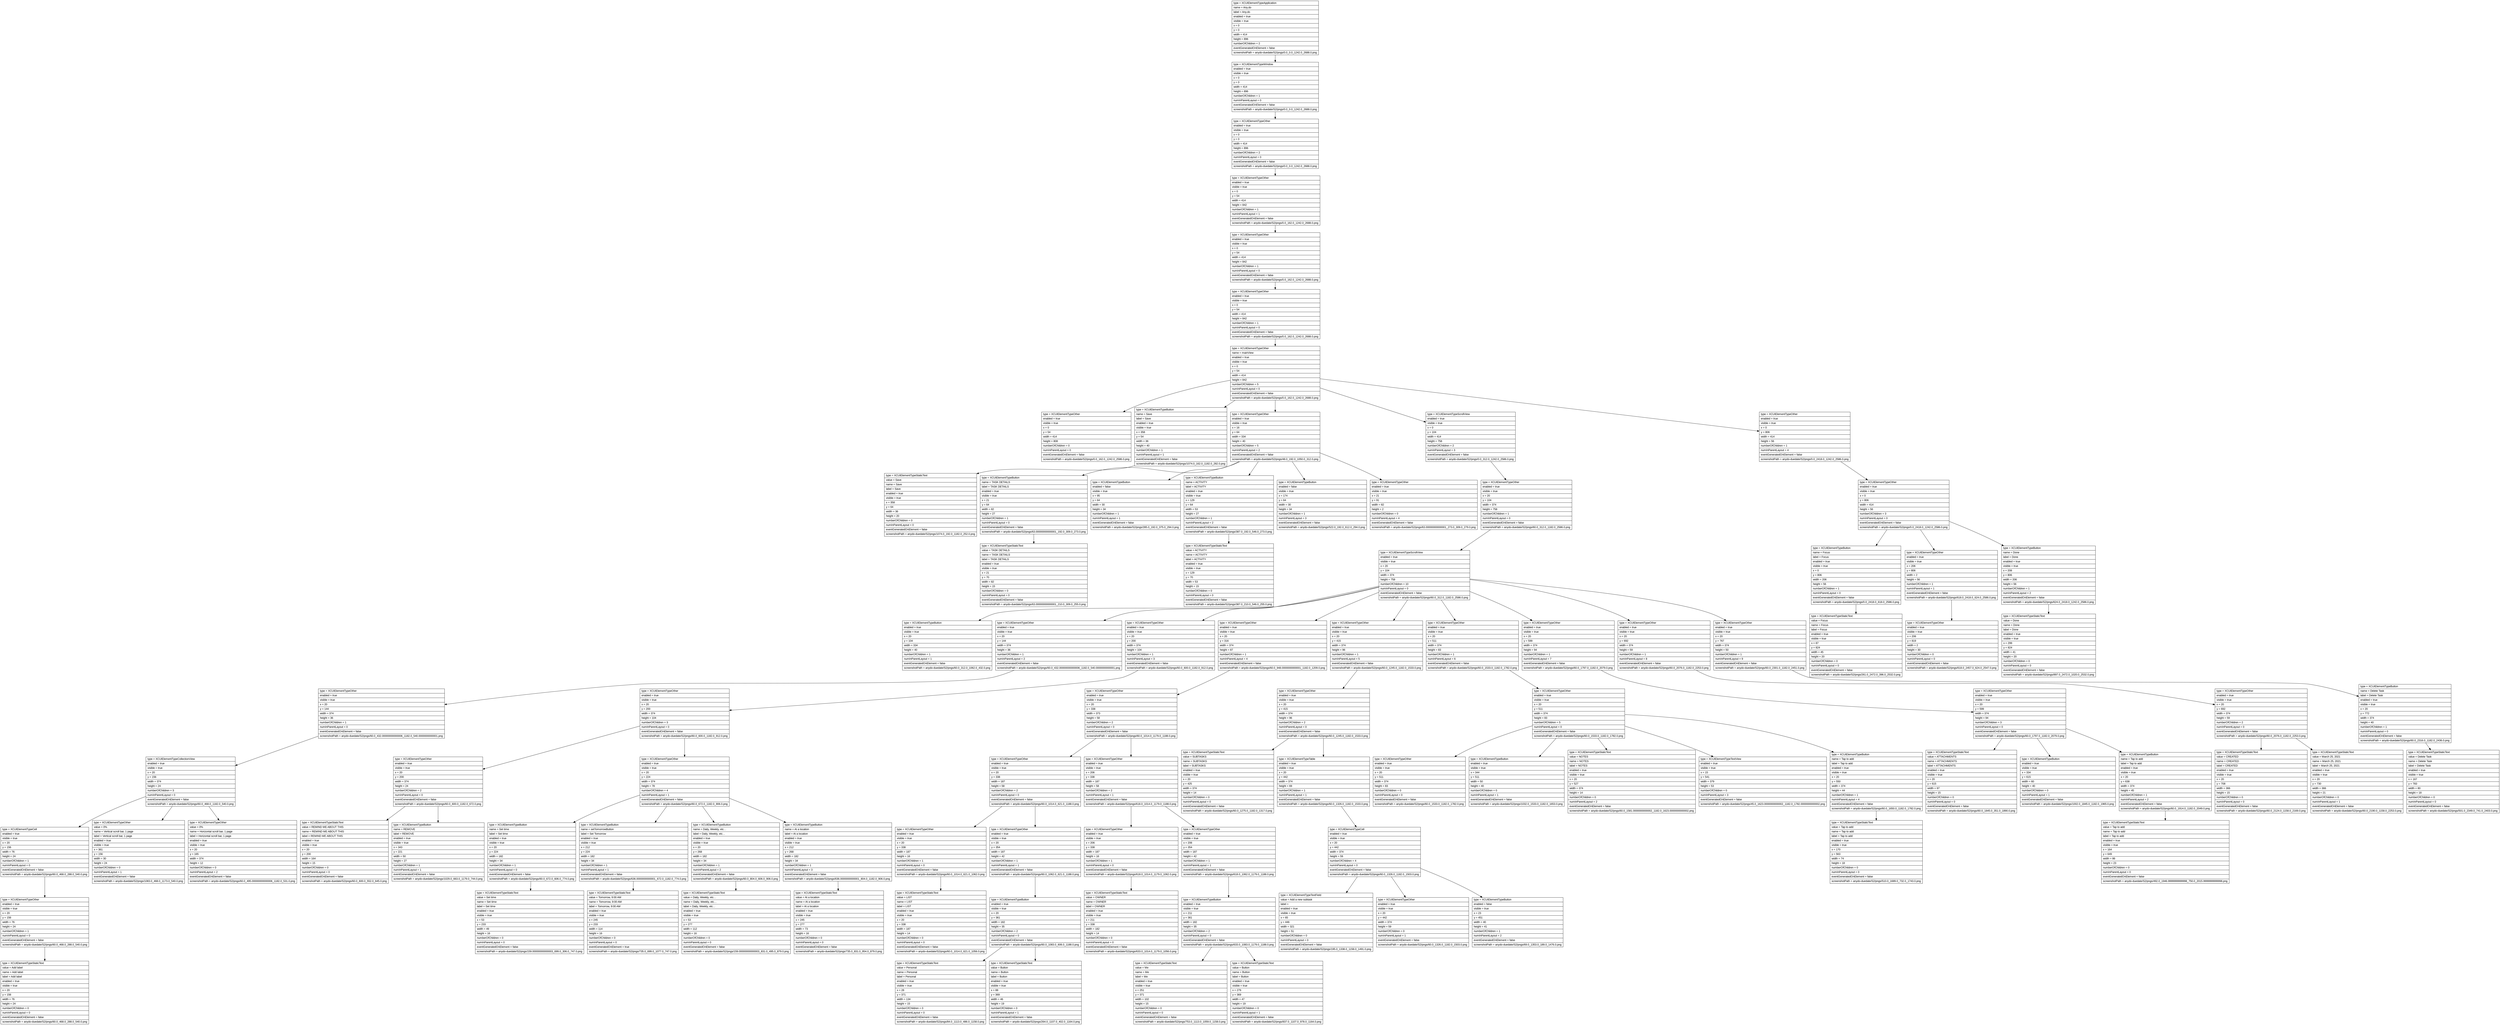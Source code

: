 digraph Layout {

	node [shape=record fontname=Arial];

	0	[label="{type = XCUIElementTypeApplication\l|name = Any.do\l|label = Any.do\l|enabled = true\l|visible = true\l|x = 0\l|y = 0\l|width = 414\l|height = 896\l|numberOfChildren = 2\l|eventGeneratedOnElement = false \l|screenshotPath = anydo-duedate/S2/pngs/0.0_0.0_1242.0_2688.0.png\l}"]
	1	[label="{type = XCUIElementTypeWindow\l|enabled = true\l|visible = true\l|x = 0\l|y = 0\l|width = 414\l|height = 896\l|numberOfChildren = 1\l|numInParentLayout = 0\l|eventGeneratedOnElement = false \l|screenshotPath = anydo-duedate/S2/pngs/0.0_0.0_1242.0_2688.0.png\l}"]
	2	[label="{type = XCUIElementTypeOther\l|enabled = true\l|visible = true\l|x = 0\l|y = 0\l|width = 414\l|height = 896\l|numberOfChildren = 2\l|numInParentLayout = 0\l|eventGeneratedOnElement = false \l|screenshotPath = anydo-duedate/S2/pngs/0.0_0.0_1242.0_2688.0.png\l}"]
	3	[label="{type = XCUIElementTypeOther\l|enabled = true\l|visible = true\l|x = 0\l|y = 54\l|width = 414\l|height = 842\l|numberOfChildren = 1\l|numInParentLayout = 1\l|eventGeneratedOnElement = false \l|screenshotPath = anydo-duedate/S2/pngs/0.0_162.0_1242.0_2688.0.png\l}"]
	4	[label="{type = XCUIElementTypeOther\l|enabled = true\l|visible = true\l|x = 0\l|y = 54\l|width = 414\l|height = 842\l|numberOfChildren = 1\l|numInParentLayout = 0\l|eventGeneratedOnElement = false \l|screenshotPath = anydo-duedate/S2/pngs/0.0_162.0_1242.0_2688.0.png\l}"]
	5	[label="{type = XCUIElementTypeOther\l|enabled = true\l|visible = true\l|x = 0\l|y = 54\l|width = 414\l|height = 842\l|numberOfChildren = 1\l|numInParentLayout = 0\l|eventGeneratedOnElement = false \l|screenshotPath = anydo-duedate/S2/pngs/0.0_162.0_1242.0_2688.0.png\l}"]
	6	[label="{type = XCUIElementTypeOther\l|name = mainView\l|enabled = true\l|visible = true\l|x = 0\l|y = 54\l|width = 414\l|height = 842\l|numberOfChildren = 5\l|numInParentLayout = 0\l|eventGeneratedOnElement = false \l|screenshotPath = anydo-duedate/S2/pngs/0.0_162.0_1242.0_2688.0.png\l}"]
	7	[label="{type = XCUIElementTypeOther\l|enabled = true\l|visible = true\l|x = 0\l|y = 54\l|width = 414\l|height = 808\l|numberOfChildren = 0\l|numInParentLayout = 0\l|eventGeneratedOnElement = false \l|screenshotPath = anydo-duedate/S2/pngs/0.0_162.0_1242.0_2586.0.png\l}"]
	8	[label="{type = XCUIElementTypeButton\l|name = Save\l|label = Save\l|enabled = true\l|visible = true\l|x = 358\l|y = 54\l|width = 36\l|height = 40\l|numberOfChildren = 1\l|numInParentLayout = 1\l|eventGeneratedOnElement = false \l|screenshotPath = anydo-duedate/S2/pngs/1074.0_162.0_1182.0_282.0.png\l}"]
	9	[label="{type = XCUIElementTypeOther\l|enabled = true\l|visible = true\l|x = 16\l|y = 64\l|width = 334\l|height = 40\l|numberOfChildren = 5\l|numInParentLayout = 2\l|eventGeneratedOnElement = false \l|screenshotPath = anydo-duedate/S2/pngs/48.0_192.0_1050.0_312.0.png\l}"]
	10	[label="{type = XCUIElementTypeScrollView\l|enabled = true\l|visible = true\l|x = 0\l|y = 104\l|width = 414\l|height = 758\l|numberOfChildren = 2\l|numInParentLayout = 3\l|eventGeneratedOnElement = false \l|screenshotPath = anydo-duedate/S2/pngs/0.0_312.0_1242.0_2586.0.png\l}"]
	11	[label="{type = XCUIElementTypeOther\l|enabled = true\l|visible = true\l|x = 0\l|y = 806\l|width = 414\l|height = 56\l|numberOfChildren = 1\l|numInParentLayout = 4\l|eventGeneratedOnElement = false \l|screenshotPath = anydo-duedate/S2/pngs/0.0_2418.0_1242.0_2586.0.png\l}"]
	12	[label="{type = XCUIElementTypeStaticText\l|value = Save\l|name = Save\l|label = Save\l|enabled = true\l|visible = true\l|x = 358\l|y = 64\l|width = 36\l|height = 20\l|numberOfChildren = 0\l|numInParentLayout = 0\l|eventGeneratedOnElement = false \l|screenshotPath = anydo-duedate/S2/pngs/1074.0_192.0_1182.0_252.0.png\l}"]
	13	[label="{type = XCUIElementTypeButton\l|name = TASK DETAILS\l|label = TASK DETAILS\l|enabled = true\l|visible = true\l|x = 21\l|y = 64\l|width = 82\l|height = 27\l|numberOfChildren = 1\l|numInParentLayout = 0\l|eventGeneratedOnElement = false \l|screenshotPath = anydo-duedate/S2/pngs/63.00000000000001_192.0_309.0_273.0.png\l}"]
	14	[label="{type = XCUIElementTypeButton\l|enabled = false\l|visible = true\l|x = 95\l|y = 64\l|width = 30\l|height = 34\l|numberOfChildren = 1\l|numInParentLayout = 1\l|eventGeneratedOnElement = false \l|screenshotPath = anydo-duedate/S2/pngs/285.0_192.0_375.0_294.0.png\l}"]
	15	[label="{type = XCUIElementTypeButton\l|name = ACTIVITY\l|label = ACTIVITY\l|enabled = true\l|visible = true\l|x = 129\l|y = 64\l|width = 53\l|height = 27\l|numberOfChildren = 1\l|numInParentLayout = 2\l|eventGeneratedOnElement = false \l|screenshotPath = anydo-duedate/S2/pngs/387.0_192.0_546.0_273.0.png\l}"]
	16	[label="{type = XCUIElementTypeButton\l|enabled = false\l|visible = true\l|x = 174\l|y = 64\l|width = 30\l|height = 34\l|numberOfChildren = 1\l|numInParentLayout = 3\l|eventGeneratedOnElement = false \l|screenshotPath = anydo-duedate/S2/pngs/522.0_192.0_612.0_294.0.png\l}"]
	17	[label="{type = XCUIElementTypeOther\l|enabled = true\l|visible = true\l|x = 21\l|y = 91\l|width = 82\l|height = 2\l|numberOfChildren = 0\l|numInParentLayout = 4\l|eventGeneratedOnElement = false \l|screenshotPath = anydo-duedate/S2/pngs/63.00000000000001_273.0_309.0_279.0.png\l}"]
	18	[label="{type = XCUIElementTypeOther\l|enabled = true\l|visible = true\l|x = 20\l|y = 104\l|width = 374\l|height = 758\l|numberOfChildren = 1\l|numInParentLayout = 0\l|eventGeneratedOnElement = false \l|screenshotPath = anydo-duedate/S2/pngs/60.0_312.0_1182.0_2586.0.png\l}"]
	19	[label="{type = XCUIElementTypeOther\l|enabled = true\l|visible = true\l|x = 0\l|y = 806\l|width = 414\l|height = 56\l|numberOfChildren = 3\l|numInParentLayout = 0\l|eventGeneratedOnElement = false \l|screenshotPath = anydo-duedate/S2/pngs/0.0_2418.0_1242.0_2586.0.png\l}"]
	20	[label="{type = XCUIElementTypeStaticText\l|value = TASK DETAILS\l|name = TASK DETAILS\l|label = TASK DETAILS\l|enabled = true\l|visible = true\l|x = 21\l|y = 70\l|width = 82\l|height = 15\l|numberOfChildren = 0\l|numInParentLayout = 0\l|eventGeneratedOnElement = false \l|screenshotPath = anydo-duedate/S2/pngs/63.00000000000001_210.0_309.0_255.0.png\l}"]
	21	[label="{type = XCUIElementTypeStaticText\l|value = ACTIVITY\l|name = ACTIVITY\l|label = ACTIVITY\l|enabled = true\l|visible = true\l|x = 129\l|y = 70\l|width = 53\l|height = 15\l|numberOfChildren = 0\l|numInParentLayout = 0\l|eventGeneratedOnElement = false \l|screenshotPath = anydo-duedate/S2/pngs/387.0_210.0_546.0_255.0.png\l}"]
	22	[label="{type = XCUIElementTypeScrollView\l|enabled = true\l|visible = true\l|x = 20\l|y = 104\l|width = 374\l|height = 758\l|numberOfChildren = 10\l|numInParentLayout = 0\l|eventGeneratedOnElement = false \l|screenshotPath = anydo-duedate/S2/pngs/60.0_312.0_1182.0_2586.0.png\l}"]
	23	[label="{type = XCUIElementTypeButton\l|name = Focus\l|label = Focus\l|enabled = true\l|visible = true\l|x = 0\l|y = 806\l|width = 206\l|height = 56\l|numberOfChildren = 1\l|numInParentLayout = 0\l|eventGeneratedOnElement = false \l|screenshotPath = anydo-duedate/S2/pngs/0.0_2418.0_618.0_2586.0.png\l}"]
	24	[label="{type = XCUIElementTypeOther\l|enabled = true\l|visible = true\l|x = 206\l|y = 806\l|width = 2\l|height = 56\l|numberOfChildren = 1\l|numInParentLayout = 1\l|eventGeneratedOnElement = false \l|screenshotPath = anydo-duedate/S2/pngs/618.0_2418.0_624.0_2586.0.png\l}"]
	25	[label="{type = XCUIElementTypeButton\l|name = Done\l|label = Done\l|enabled = true\l|visible = true\l|x = 208\l|y = 806\l|width = 206\l|height = 56\l|numberOfChildren = 1\l|numInParentLayout = 2\l|eventGeneratedOnElement = false \l|screenshotPath = anydo-duedate/S2/pngs/624.0_2418.0_1242.0_2586.0.png\l}"]
	26	[label="{type = XCUIElementTypeButton\l|enabled = true\l|visible = true\l|x = 20\l|y = 104\l|width = 334\l|height = 40\l|numberOfChildren = 1\l|numInParentLayout = 1\l|eventGeneratedOnElement = false \l|screenshotPath = anydo-duedate/S2/pngs/60.0_312.0_1062.0_432.0.png\l}"]
	27	[label="{type = XCUIElementTypeOther\l|enabled = true\l|visible = true\l|x = 20\l|y = 144\l|width = 374\l|height = 36\l|numberOfChildren = 1\l|numInParentLayout = 2\l|eventGeneratedOnElement = false \l|screenshotPath = anydo-duedate/S2/pngs/60.0_432.00000000000006_1182.0_540.0000000000001.png\l}"]
	28	[label="{type = XCUIElementTypeOther\l|enabled = true\l|visible = true\l|x = 20\l|y = 200\l|width = 374\l|height = 104\l|numberOfChildren = 1\l|numInParentLayout = 3\l|eventGeneratedOnElement = false \l|screenshotPath = anydo-duedate/S2/pngs/60.0_600.0_1182.0_912.0.png\l}"]
	29	[label="{type = XCUIElementTypeOther\l|enabled = true\l|visible = true\l|x = 20\l|y = 316\l|width = 374\l|height = 87\l|numberOfChildren = 1\l|numInParentLayout = 4\l|eventGeneratedOnElement = false \l|screenshotPath = anydo-duedate/S2/pngs/60.0_948.0000000000001_1182.0_1209.0.png\l}"]
	30	[label="{type = XCUIElementTypeOther\l|enabled = true\l|visible = true\l|x = 20\l|y = 415\l|width = 374\l|height = 96\l|numberOfChildren = 1\l|numInParentLayout = 5\l|eventGeneratedOnElement = false \l|screenshotPath = anydo-duedate/S2/pngs/60.0_1245.0_1182.0_1533.0.png\l}"]
	31	[label="{type = XCUIElementTypeOther\l|enabled = true\l|visible = true\l|x = 20\l|y = 511\l|width = 374\l|height = 83\l|numberOfChildren = 1\l|numInParentLayout = 6\l|eventGeneratedOnElement = false \l|screenshotPath = anydo-duedate/S2/pngs/60.0_1533.0_1182.0_1782.0.png\l}"]
	32	[label="{type = XCUIElementTypeOther\l|enabled = true\l|visible = true\l|x = 20\l|y = 599\l|width = 374\l|height = 94\l|numberOfChildren = 1\l|numInParentLayout = 7\l|eventGeneratedOnElement = false \l|screenshotPath = anydo-duedate/S2/pngs/60.0_1797.0_1182.0_2079.0.png\l}"]
	33	[label="{type = XCUIElementTypeOther\l|enabled = true\l|visible = true\l|x = 20\l|y = 692\l|width = 374\l|height = 59\l|numberOfChildren = 1\l|numInParentLayout = 8\l|eventGeneratedOnElement = false \l|screenshotPath = anydo-duedate/S2/pngs/60.0_2076.0_1182.0_2253.0.png\l}"]
	34	[label="{type = XCUIElementTypeOther\l|enabled = true\l|visible = true\l|x = 20\l|y = 767\l|width = 374\l|height = 50\l|numberOfChildren = 1\l|numInParentLayout = 9\l|eventGeneratedOnElement = false \l|screenshotPath = anydo-duedate/S2/pngs/60.0_2301.0_1182.0_2451.0.png\l}"]
	35	[label="{type = XCUIElementTypeStaticText\l|value = Focus\l|name = Focus\l|label = Focus\l|enabled = true\l|visible = true\l|x = 87\l|y = 824\l|width = 45\l|height = 20\l|numberOfChildren = 0\l|numInParentLayout = 0\l|eventGeneratedOnElement = false \l|screenshotPath = anydo-duedate/S2/pngs/261.0_2472.0_396.0_2532.0.png\l}"]
	36	[label="{type = XCUIElementTypeOther\l|enabled = true\l|visible = true\l|x = 206\l|y = 819\l|width = 2\l|height = 30\l|numberOfChildren = 0\l|numInParentLayout = 0\l|eventGeneratedOnElement = false \l|screenshotPath = anydo-duedate/S2/pngs/618.0_2457.0_624.0_2547.0.png\l}"]
	37	[label="{type = XCUIElementTypeStaticText\l|value = Done\l|name = Done\l|label = Done\l|enabled = true\l|visible = true\l|x = 299\l|y = 824\l|width = 41\l|height = 20\l|numberOfChildren = 0\l|numInParentLayout = 0\l|eventGeneratedOnElement = false \l|screenshotPath = anydo-duedate/S2/pngs/897.0_2472.0_1020.0_2532.0.png\l}"]
	38	[label="{type = XCUIElementTypeOther\l|enabled = true\l|visible = true\l|x = 20\l|y = 144\l|width = 374\l|height = 36\l|numberOfChildren = 1\l|numInParentLayout = 0\l|eventGeneratedOnElement = false \l|screenshotPath = anydo-duedate/S2/pngs/60.0_432.00000000000006_1182.0_540.0000000000001.png\l}"]
	39	[label="{type = XCUIElementTypeOther\l|enabled = true\l|visible = true\l|x = 20\l|y = 200\l|width = 374\l|height = 104\l|numberOfChildren = 3\l|numInParentLayout = 0\l|eventGeneratedOnElement = false \l|screenshotPath = anydo-duedate/S2/pngs/60.0_600.0_1182.0_912.0.png\l}"]
	40	[label="{type = XCUIElementTypeOther\l|enabled = true\l|visible = true\l|x = 20\l|y = 338\l|width = 373\l|height = 58\l|numberOfChildren = 2\l|numInParentLayout = 0\l|eventGeneratedOnElement = false \l|screenshotPath = anydo-duedate/S2/pngs/60.0_1014.0_1179.0_1188.0.png\l}"]
	41	[label="{type = XCUIElementTypeOther\l|enabled = true\l|visible = true\l|x = 20\l|y = 415\l|width = 374\l|height = 96\l|numberOfChildren = 2\l|numInParentLayout = 0\l|eventGeneratedOnElement = false \l|screenshotPath = anydo-duedate/S2/pngs/60.0_1245.0_1182.0_1533.0.png\l}"]
	42	[label="{type = XCUIElementTypeOther\l|enabled = true\l|visible = true\l|x = 20\l|y = 511\l|width = 374\l|height = 83\l|numberOfChildren = 5\l|numInParentLayout = 0\l|eventGeneratedOnElement = false \l|screenshotPath = anydo-duedate/S2/pngs/60.0_1533.0_1182.0_1782.0.png\l}"]
	43	[label="{type = XCUIElementTypeOther\l|enabled = true\l|visible = true\l|x = 20\l|y = 599\l|width = 374\l|height = 94\l|numberOfChildren = 3\l|numInParentLayout = 0\l|eventGeneratedOnElement = false \l|screenshotPath = anydo-duedate/S2/pngs/60.0_1797.0_1182.0_2079.0.png\l}"]
	44	[label="{type = XCUIElementTypeOther\l|enabled = true\l|visible = true\l|x = 20\l|y = 692\l|width = 374\l|height = 59\l|numberOfChildren = 2\l|numInParentLayout = 0\l|eventGeneratedOnElement = false \l|screenshotPath = anydo-duedate/S2/pngs/60.0_2076.0_1182.0_2253.0.png\l}"]
	45	[label="{type = XCUIElementTypeButton\l|name = Delete Task\l|label = Delete Task\l|enabled = true\l|visible = true\l|x = 20\l|y = 772\l|width = 374\l|height = 40\l|numberOfChildren = 1\l|numInParentLayout = 0\l|eventGeneratedOnElement = false \l|screenshotPath = anydo-duedate/S2/pngs/60.0_2316.0_1182.0_2436.0.png\l}"]
	46	[label="{type = XCUIElementTypeCollectionView\l|enabled = true\l|visible = true\l|x = 20\l|y = 156\l|width = 374\l|height = 24\l|numberOfChildren = 3\l|numInParentLayout = 0\l|eventGeneratedOnElement = false \l|screenshotPath = anydo-duedate/S2/pngs/60.0_468.0_1182.0_540.0.png\l}"]
	47	[label="{type = XCUIElementTypeOther\l|enabled = true\l|visible = true\l|x = 20\l|y = 200\l|width = 374\l|height = 24\l|numberOfChildren = 2\l|numInParentLayout = 0\l|eventGeneratedOnElement = false \l|screenshotPath = anydo-duedate/S2/pngs/60.0_600.0_1182.0_672.0.png\l}"]
	48	[label="{type = XCUIElementTypeOther\l|enabled = true\l|visible = true\l|x = 20\l|y = 224\l|width = 374\l|height = 78\l|numberOfChildren = 4\l|numInParentLayout = 1\l|eventGeneratedOnElement = false \l|screenshotPath = anydo-duedate/S2/pngs/60.0_672.0_1182.0_906.0.png\l}"]
	49	[label="{type = XCUIElementTypeOther\l|enabled = true\l|visible = true\l|x = 20\l|y = 338\l|width = 187\l|height = 58\l|numberOfChildren = 2\l|numInParentLayout = 0\l|eventGeneratedOnElement = false \l|screenshotPath = anydo-duedate/S2/pngs/60.0_1014.0_621.0_1188.0.png\l}"]
	50	[label="{type = XCUIElementTypeOther\l|enabled = true\l|visible = true\l|x = 206\l|y = 338\l|width = 187\l|height = 58\l|numberOfChildren = 2\l|numInParentLayout = 1\l|eventGeneratedOnElement = false \l|screenshotPath = anydo-duedate/S2/pngs/618.0_1014.0_1179.0_1188.0.png\l}"]
	51	[label="{type = XCUIElementTypeStaticText\l|value = SUBTASKS\l|name = SUBTASKS\l|label = SUBTASKS\l|enabled = true\l|visible = true\l|x = 20\l|y = 425\l|width = 374\l|height = 14\l|numberOfChildren = 0\l|numInParentLayout = 0\l|eventGeneratedOnElement = false \l|screenshotPath = anydo-duedate/S2/pngs/60.0_1275.0_1182.0_1317.0.png\l}"]
	52	[label="{type = XCUIElementTypeTable\l|enabled = true\l|visible = true\l|x = 20\l|y = 442\l|width = 374\l|height = 69\l|numberOfChildren = 1\l|numInParentLayout = 1\l|eventGeneratedOnElement = false \l|screenshotPath = anydo-duedate/S2/pngs/60.0_1326.0_1182.0_1533.0.png\l}"]
	53	[label="{type = XCUIElementTypeOther\l|enabled = true\l|visible = true\l|x = 20\l|y = 511\l|width = 374\l|height = 83\l|numberOfChildren = 0\l|numInParentLayout = 0\l|eventGeneratedOnElement = false \l|screenshotPath = anydo-duedate/S2/pngs/60.0_1533.0_1182.0_1782.0.png\l}"]
	54	[label="{type = XCUIElementTypeButton\l|enabled = true\l|visible = true\l|x = 344\l|y = 511\l|width = 50\l|height = 40\l|numberOfChildren = 0\l|numInParentLayout = 1\l|eventGeneratedOnElement = false \l|screenshotPath = anydo-duedate/S2/pngs/1032.0_1533.0_1182.0_1653.0.png\l}"]
	55	[label="{type = XCUIElementTypeStaticText\l|value = NOTES\l|name = NOTES\l|label = NOTES\l|enabled = true\l|visible = true\l|x = 20\l|y = 527\l|width = 374\l|height = 14\l|numberOfChildren = 0\l|numInParentLayout = 2\l|eventGeneratedOnElement = false \l|screenshotPath = anydo-duedate/S2/pngs/60.0_1581.0000000000002_1182.0_1623.0000000000002.png\l}"]
	56	[label="{type = XCUIElementTypeTextView\l|enabled = true\l|visible = true\l|x = 15\l|y = 541\l|width = 379\l|height = 53\l|numberOfChildren = 0\l|numInParentLayout = 3\l|eventGeneratedOnElement = false \l|screenshotPath = anydo-duedate/S2/pngs/45.0_1623.0000000000002_1182.0_1782.0000000000002.png\l}"]
	57	[label="{type = XCUIElementTypeButton\l|name = Tap to add\l|label = Tap to add\l|enabled = true\l|visible = true\l|x = 20\l|y = 550\l|width = 374\l|height = 44\l|numberOfChildren = 1\l|numInParentLayout = 4\l|eventGeneratedOnElement = false \l|screenshotPath = anydo-duedate/S2/pngs/60.0_1650.0_1182.0_1782.0.png\l}"]
	58	[label="{type = XCUIElementTypeStaticText\l|value = ATTACHMENTS\l|name = ATTACHMENTS\l|label = ATTACHMENTS\l|enabled = true\l|visible = true\l|x = 20\l|y = 615\l|width = 97\l|height = 15\l|numberOfChildren = 0\l|numInParentLayout = 0\l|eventGeneratedOnElement = false \l|screenshotPath = anydo-duedate/S2/pngs/60.0_1845.0_351.0_1890.0.png\l}"]
	59	[label="{type = XCUIElementTypeButton\l|enabled = true\l|visible = true\l|x = 334\l|y = 615\l|width = 60\l|height = 40\l|numberOfChildren = 0\l|numInParentLayout = 1\l|eventGeneratedOnElement = false \l|screenshotPath = anydo-duedate/S2/pngs/1002.0_1845.0_1182.0_1965.0.png\l}"]
	60	[label="{type = XCUIElementTypeButton\l|name = Tap to add\l|label = Tap to add\l|enabled = true\l|visible = true\l|x = 20\l|y = 638\l|width = 374\l|height = 45\l|numberOfChildren = 1\l|numInParentLayout = 2\l|eventGeneratedOnElement = false \l|screenshotPath = anydo-duedate/S2/pngs/60.0_1914.0_1182.0_2049.0.png\l}"]
	61	[label="{type = XCUIElementTypeStaticText\l|value = CREATED\l|name = CREATED\l|label = CREATED\l|enabled = true\l|visible = true\l|x = 20\l|y = 708\l|width = 366\l|height = 15\l|numberOfChildren = 0\l|numInParentLayout = 0\l|eventGeneratedOnElement = false \l|screenshotPath = anydo-duedate/S2/pngs/60.0_2124.0_1158.0_2169.0.png\l}"]
	62	[label="{type = XCUIElementTypeStaticText\l|value = March 25, 2021\l|name = March 25, 2021\l|label = March 25, 2021\l|enabled = true\l|visible = true\l|x = 20\l|y = 730\l|width = 366\l|height = 21\l|numberOfChildren = 0\l|numInParentLayout = 1\l|eventGeneratedOnElement = false \l|screenshotPath = anydo-duedate/S2/pngs/60.0_2190.0_1158.0_2253.0.png\l}"]
	63	[label="{type = XCUIElementTypeStaticText\l|value = Delete Task\l|name = Delete Task\l|label = Delete Task\l|enabled = true\l|visible = true\l|x = 167\l|y = 783\l|width = 80\l|height = 18\l|numberOfChildren = 0\l|numInParentLayout = 0\l|eventGeneratedOnElement = false \l|screenshotPath = anydo-duedate/S2/pngs/501.0_2349.0_741.0_2403.0.png\l}"]
	64	[label="{type = XCUIElementTypeCell\l|enabled = true\l|visible = true\l|x = 20\l|y = 156\l|width = 76\l|height = 24\l|numberOfChildren = 1\l|numInParentLayout = 0\l|eventGeneratedOnElement = false \l|screenshotPath = anydo-duedate/S2/pngs/60.0_468.0_288.0_540.0.png\l}"]
	65	[label="{type = XCUIElementTypeOther\l|value = 0%\l|name = Vertical scroll bar, 1 page\l|label = Vertical scroll bar, 1 page\l|enabled = true\l|visible = true\l|x = 361\l|y = 156\l|width = 30\l|height = 24\l|numberOfChildren = 0\l|numInParentLayout = 1\l|eventGeneratedOnElement = false \l|screenshotPath = anydo-duedate/S2/pngs/1083.0_468.0_1173.0_540.0.png\l}"]
	66	[label="{type = XCUIElementTypeOther\l|value = 0%\l|name = Horizontal scroll bar, 1 page\l|label = Horizontal scroll bar, 1 page\l|enabled = true\l|visible = true\l|x = 20\l|y = 165\l|width = 374\l|height = 12\l|numberOfChildren = 0\l|numInParentLayout = 2\l|eventGeneratedOnElement = false \l|screenshotPath = anydo-duedate/S2/pngs/60.0_495.00000000000006_1182.0_531.0.png\l}"]
	67	[label="{type = XCUIElementTypeStaticText\l|value = REMIND ME ABOUT THIS\l|name = REMIND ME ABOUT THIS\l|label = REMIND ME ABOUT THIS\l|enabled = true\l|visible = true\l|x = 20\l|y = 200\l|width = 164\l|height = 15\l|numberOfChildren = 0\l|numInParentLayout = 0\l|eventGeneratedOnElement = false \l|screenshotPath = anydo-duedate/S2/pngs/60.0_600.0_552.0_645.0.png\l}"]
	68	[label="{type = XCUIElementTypeButton\l|name = REMOVE\l|label = REMOVE\l|enabled = true\l|visible = true\l|x = 343\l|y = 221\l|width = 50\l|height = 27\l|numberOfChildren = 1\l|numInParentLayout = 1\l|eventGeneratedOnElement = false \l|screenshotPath = anydo-duedate/S2/pngs/1029.0_663.0_1179.0_744.0.png\l}"]
	69	[label="{type = XCUIElementTypeButton\l|name = Set time\l|label = Set time\l|enabled = true\l|visible = true\l|x = 20\l|y = 224\l|width = 182\l|height = 34\l|numberOfChildren = 1\l|numInParentLayout = 0\l|eventGeneratedOnElement = false \l|screenshotPath = anydo-duedate/S2/pngs/60.0_672.0_606.0_774.0.png\l}"]
	70	[label="{type = XCUIElementTypeButton\l|name = setTomorrowButton\l|label = Set Tomorrow\l|enabled = true\l|visible = true\l|x = 212\l|y = 224\l|width = 182\l|height = 34\l|numberOfChildren = 1\l|numInParentLayout = 1\l|eventGeneratedOnElement = false \l|screenshotPath = anydo-duedate/S2/pngs/636.0000000000001_672.0_1182.0_774.0.png\l}"]
	71	[label="{type = XCUIElementTypeButton\l|name = Daily, Weekly, etc…\l|label = Daily, Weekly, etc…\l|enabled = true\l|visible = true\l|x = 20\l|y = 268\l|width = 182\l|height = 34\l|numberOfChildren = 1\l|numInParentLayout = 2\l|eventGeneratedOnElement = false \l|screenshotPath = anydo-duedate/S2/pngs/60.0_804.0_606.0_906.0.png\l}"]
	72	[label="{type = XCUIElementTypeButton\l|name = At a location\l|label = At a location\l|enabled = true\l|visible = true\l|x = 212\l|y = 268\l|width = 182\l|height = 34\l|numberOfChildren = 1\l|numInParentLayout = 3\l|eventGeneratedOnElement = false \l|screenshotPath = anydo-duedate/S2/pngs/636.0000000000001_804.0_1182.0_906.0.png\l}"]
	73	[label="{type = XCUIElementTypeOther\l|enabled = true\l|visible = true\l|x = 20\l|y = 338\l|width = 187\l|height = 16\l|numberOfChildren = 1\l|numInParentLayout = 0\l|eventGeneratedOnElement = false \l|screenshotPath = anydo-duedate/S2/pngs/60.0_1014.0_621.0_1062.0.png\l}"]
	74	[label="{type = XCUIElementTypeOther\l|enabled = true\l|visible = true\l|x = 20\l|y = 354\l|width = 187\l|height = 42\l|numberOfChildren = 1\l|numInParentLayout = 1\l|eventGeneratedOnElement = false \l|screenshotPath = anydo-duedate/S2/pngs/60.0_1062.0_621.0_1188.0.png\l}"]
	75	[label="{type = XCUIElementTypeOther\l|enabled = true\l|visible = true\l|x = 206\l|y = 338\l|width = 187\l|height = 16\l|numberOfChildren = 1\l|numInParentLayout = 0\l|eventGeneratedOnElement = false \l|screenshotPath = anydo-duedate/S2/pngs/618.0_1014.0_1179.0_1062.0.png\l}"]
	76	[label="{type = XCUIElementTypeOther\l|enabled = true\l|visible = true\l|x = 206\l|y = 354\l|width = 187\l|height = 42\l|numberOfChildren = 1\l|numInParentLayout = 1\l|eventGeneratedOnElement = false \l|screenshotPath = anydo-duedate/S2/pngs/618.0_1062.0_1179.0_1188.0.png\l}"]
	77	[label="{type = XCUIElementTypeCell\l|enabled = true\l|visible = true\l|x = 20\l|y = 442\l|width = 374\l|height = 59\l|numberOfChildren = 4\l|numInParentLayout = 0\l|eventGeneratedOnElement = false \l|screenshotPath = anydo-duedate/S2/pngs/60.0_1326.0_1182.0_1503.0.png\l}"]
	78	[label="{type = XCUIElementTypeStaticText\l|value = Tap to add\l|name = Tap to add\l|label = Tap to add\l|enabled = true\l|visible = true\l|x = 170\l|y = 563\l|width = 74\l|height = 18\l|numberOfChildren = 0\l|numInParentLayout = 0\l|eventGeneratedOnElement = false \l|screenshotPath = anydo-duedate/S2/pngs/510.0_1689.0_732.0_1743.0.png\l}"]
	79	[label="{type = XCUIElementTypeStaticText\l|value = Tap to add\l|name = Tap to add\l|label = Tap to add\l|enabled = true\l|visible = true\l|x = 164\l|y = 649\l|width = 86\l|height = 23\l|numberOfChildren = 0\l|numInParentLayout = 0\l|eventGeneratedOnElement = false \l|screenshotPath = anydo-duedate/S2/pngs/492.0_1946.9999999999998_750.0_2015.9999999999998.png\l}"]
	80	[label="{type = XCUIElementTypeOther\l|enabled = true\l|visible = true\l|x = 20\l|y = 156\l|width = 76\l|height = 24\l|numberOfChildren = 1\l|numInParentLayout = 0\l|eventGeneratedOnElement = false \l|screenshotPath = anydo-duedate/S2/pngs/60.0_468.0_288.0_540.0.png\l}"]
	81	[label="{type = XCUIElementTypeStaticText\l|value = Set time\l|name = Set time\l|label = Set time\l|enabled = true\l|visible = true\l|x = 53\l|y = 233\l|width = 49\l|height = 16\l|numberOfChildren = 0\l|numInParentLayout = 0\l|eventGeneratedOnElement = false \l|screenshotPath = anydo-duedate/S2/pngs/159.00000000000003_699.0_306.0_747.0.png\l}"]
	82	[label="{type = XCUIElementTypeStaticText\l|value = Tomorrow, 9:00 AM\l|name = Tomorrow, 9:00 AM\l|label = Tomorrow, 9:00 AM\l|enabled = true\l|visible = true\l|x = 245\l|y = 233\l|width = 114\l|height = 16\l|numberOfChildren = 0\l|numInParentLayout = 0\l|eventGeneratedOnElement = true \l|screenshotPath = anydo-duedate/S2/pngs/735.0_699.0_1077.0_747.0.png\l}"]
	83	[label="{type = XCUIElementTypeStaticText\l|value = Daily, Weekly, etc…\l|name = Daily, Weekly, etc…\l|label = Daily, Weekly, etc…\l|enabled = true\l|visible = true\l|x = 53\l|y = 277\l|width = 112\l|height = 16\l|numberOfChildren = 0\l|numInParentLayout = 0\l|eventGeneratedOnElement = false \l|screenshotPath = anydo-duedate/S2/pngs/159.00000000000003_831.0_495.0_879.0.png\l}"]
	84	[label="{type = XCUIElementTypeStaticText\l|value = At a location\l|name = At a location\l|label = At a location\l|enabled = true\l|visible = true\l|x = 245\l|y = 277\l|width = 73\l|height = 16\l|numberOfChildren = 0\l|numInParentLayout = 0\l|eventGeneratedOnElement = false \l|screenshotPath = anydo-duedate/S2/pngs/735.0_831.0_954.0_879.0.png\l}"]
	85	[label="{type = XCUIElementTypeStaticText\l|value = LIST\l|name = LIST\l|label = LIST\l|enabled = true\l|visible = true\l|x = 20\l|y = 338\l|width = 187\l|height = 14\l|numberOfChildren = 0\l|numInParentLayout = 0\l|eventGeneratedOnElement = false \l|screenshotPath = anydo-duedate/S2/pngs/60.0_1014.0_621.0_1056.0.png\l}"]
	86	[label="{type = XCUIElementTypeButton\l|enabled = true\l|visible = true\l|x = 20\l|y = 361\l|width = 182\l|height = 35\l|numberOfChildren = 2\l|numInParentLayout = 0\l|eventGeneratedOnElement = false \l|screenshotPath = anydo-duedate/S2/pngs/60.0_1083.0_606.0_1188.0.png\l}"]
	87	[label="{type = XCUIElementTypeStaticText\l|value = OWNER\l|name = OWNER\l|label = OWNER\l|enabled = true\l|visible = true\l|x = 211\l|y = 338\l|width = 182\l|height = 14\l|numberOfChildren = 0\l|numInParentLayout = 0\l|eventGeneratedOnElement = false \l|screenshotPath = anydo-duedate/S2/pngs/633.0_1014.0_1179.0_1056.0.png\l}"]
	88	[label="{type = XCUIElementTypeButton\l|enabled = true\l|visible = true\l|x = 211\l|y = 361\l|width = 182\l|height = 35\l|numberOfChildren = 2\l|numInParentLayout = 0\l|eventGeneratedOnElement = false \l|screenshotPath = anydo-duedate/S2/pngs/633.0_1083.0_1179.0_1188.0.png\l}"]
	89	[label="{type = XCUIElementTypeTextField\l|value = Add a new subtask\l|label = \l|enabled = true\l|visible = true\l|x = 65\l|y = 446\l|width = 321\l|height = 51\l|numberOfChildren = 0\l|numInParentLayout = 0\l|eventGeneratedOnElement = false \l|screenshotPath = anydo-duedate/S2/pngs/195.0_1338.0_1158.0_1491.0.png\l}"]
	90	[label="{type = XCUIElementTypeOther\l|enabled = true\l|visible = true\l|x = 20\l|y = 442\l|width = 374\l|height = 59\l|numberOfChildren = 0\l|numInParentLayout = 1\l|eventGeneratedOnElement = false \l|screenshotPath = anydo-duedate/S2/pngs/60.0_1326.0_1182.0_1503.0.png\l}"]
	91	[label="{type = XCUIElementTypeButton\l|enabled = false\l|visible = true\l|x = 23\l|y = 451\l|width = 40\l|height = 41\l|numberOfChildren = 1\l|numInParentLayout = 2\l|eventGeneratedOnElement = false \l|screenshotPath = anydo-duedate/S2/pngs/69.0_1353.0_189.0_1476.0.png\l}"]
	92	[label="{type = XCUIElementTypeStaticText\l|value = Add label\l|name = Add label\l|label = Add label\l|enabled = true\l|visible = true\l|x = 20\l|y = 156\l|width = 76\l|height = 24\l|numberOfChildren = 0\l|numInParentLayout = 0\l|eventGeneratedOnElement = false \l|screenshotPath = anydo-duedate/S2/pngs/60.0_468.0_288.0_540.0.png\l}"]
	93	[label="{type = XCUIElementTypeStaticText\l|value = Personal\l|name = Personal\l|label = Personal\l|enabled = true\l|visible = true\l|x = 28\l|y = 371\l|width = 134\l|height = 15\l|numberOfChildren = 0\l|numInParentLayout = 0\l|eventGeneratedOnElement = false \l|screenshotPath = anydo-duedate/S2/pngs/84.0_1113.0_486.0_1158.0.png\l}"]
	94	[label="{type = XCUIElementTypeStaticText\l|value = Button\l|name = Button\l|label = Button\l|enabled = true\l|visible = true\l|x = 88\l|y = 369\l|width = 46\l|height = 19\l|numberOfChildren = 0\l|numInParentLayout = 1\l|eventGeneratedOnElement = false \l|screenshotPath = anydo-duedate/S2/pngs/264.0_1107.0_402.0_1164.0.png\l}"]
	95	[label="{type = XCUIElementTypeStaticText\l|value = Me\l|name = Me\l|label = Me\l|enabled = true\l|visible = true\l|x = 251\l|y = 371\l|width = 102\l|height = 15\l|numberOfChildren = 0\l|numInParentLayout = 0\l|eventGeneratedOnElement = false \l|screenshotPath = anydo-duedate/S2/pngs/753.0_1113.0_1059.0_1158.0.png\l}"]
	96	[label="{type = XCUIElementTypeStaticText\l|value = Button\l|name = Button\l|label = Button\l|enabled = true\l|visible = true\l|x = 279\l|y = 369\l|width = 47\l|height = 19\l|numberOfChildren = 0\l|numInParentLayout = 1\l|eventGeneratedOnElement = false \l|screenshotPath = anydo-duedate/S2/pngs/837.0_1107.0_978.0_1164.0.png\l}"]


	0 -> 1
	1 -> 2
	2 -> 3
	3 -> 4
	4 -> 5
	5 -> 6
	6 -> 7
	6 -> 8
	6 -> 9
	6 -> 10
	6 -> 11
	8 -> 12
	9 -> 13
	9 -> 14
	9 -> 15
	9 -> 16
	9 -> 17
	10 -> 18
	11 -> 19
	13 -> 20
	15 -> 21
	18 -> 22
	19 -> 23
	19 -> 24
	19 -> 25
	22 -> 26
	22 -> 27
	22 -> 28
	22 -> 29
	22 -> 30
	22 -> 31
	22 -> 32
	22 -> 33
	22 -> 34
	23 -> 35
	24 -> 36
	25 -> 37
	27 -> 38
	28 -> 39
	29 -> 40
	30 -> 41
	31 -> 42
	32 -> 43
	33 -> 44
	34 -> 45
	38 -> 46
	39 -> 47
	39 -> 48
	40 -> 49
	40 -> 50
	41 -> 51
	41 -> 52
	42 -> 53
	42 -> 54
	42 -> 55
	42 -> 56
	42 -> 57
	43 -> 58
	43 -> 59
	43 -> 60
	44 -> 61
	44 -> 62
	45 -> 63
	46 -> 64
	46 -> 65
	46 -> 66
	47 -> 67
	47 -> 68
	48 -> 69
	48 -> 70
	48 -> 71
	48 -> 72
	49 -> 73
	49 -> 74
	50 -> 75
	50 -> 76
	52 -> 77
	57 -> 78
	60 -> 79
	64 -> 80
	69 -> 81
	70 -> 82
	71 -> 83
	72 -> 84
	73 -> 85
	74 -> 86
	75 -> 87
	76 -> 88
	77 -> 89
	77 -> 90
	77 -> 91
	80 -> 92
	86 -> 93
	86 -> 94
	88 -> 95
	88 -> 96


}
